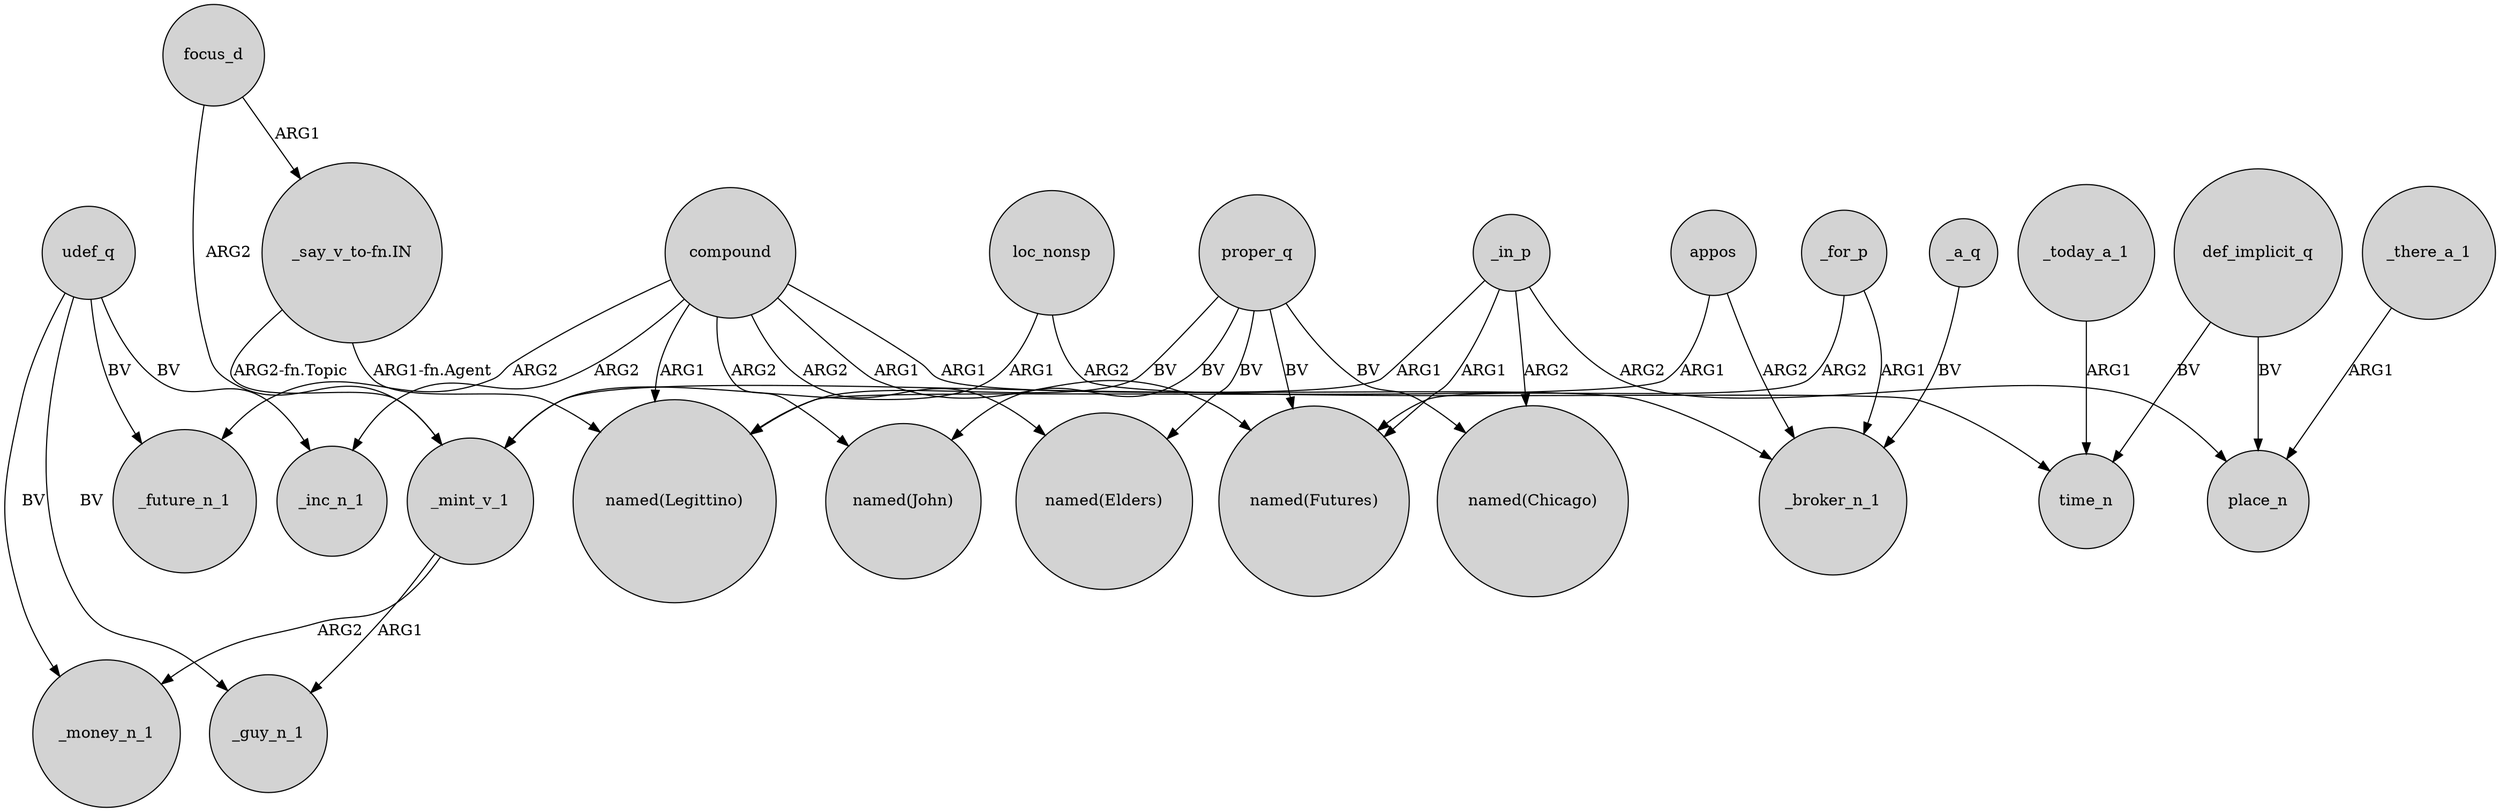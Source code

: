 digraph {
	node [shape=circle style=filled]
	compound -> "named(John)" [label=ARG2]
	udef_q -> _money_n_1 [label=BV]
	udef_q -> _inc_n_1 [label=BV]
	_today_a_1 -> time_n [label=ARG1]
	"_say_v_to-fn.IN" -> "named(Legittino)" [label="ARG1-fn.Agent"]
	proper_q -> "named(Futures)" [label=BV]
	udef_q -> _guy_n_1 [label=BV]
	loc_nonsp -> _mint_v_1 [label=ARG1]
	_in_p -> "named(Futures)" [label=ARG1]
	proper_q -> "named(Legittino)" [label=BV]
	compound -> "named(Elders)" [label=ARG2]
	"_say_v_to-fn.IN" -> _mint_v_1 [label="ARG2-fn.Topic"]
	_in_p -> place_n [label=ARG2]
	_for_p -> _broker_n_1 [label=ARG1]
	def_implicit_q -> place_n [label=BV]
	compound -> _future_n_1 [label=ARG2]
	focus_d -> "_say_v_to-fn.IN" [label=ARG1]
	loc_nonsp -> time_n [label=ARG2]
	_mint_v_1 -> _money_n_1 [label=ARG2]
	_in_p -> "named(Chicago)" [label=ARG2]
	_in_p -> _mint_v_1 [label=ARG1]
	compound -> _broker_n_1 [label=ARG1]
	appos -> "named(Legittino)" [label=ARG1]
	_mint_v_1 -> _guy_n_1 [label=ARG1]
	compound -> "named(Legittino)" [label=ARG1]
	udef_q -> _future_n_1 [label=BV]
	focus_d -> _mint_v_1 [label=ARG2]
	appos -> _broker_n_1 [label=ARG2]
	compound -> "named(Futures)" [label=ARG1]
	_a_q -> _broker_n_1 [label=BV]
	proper_q -> "named(John)" [label=BV]
	_for_p -> "named(Futures)" [label=ARG2]
	proper_q -> "named(Elders)" [label=BV]
	compound -> _inc_n_1 [label=ARG2]
	_there_a_1 -> place_n [label=ARG1]
	proper_q -> "named(Chicago)" [label=BV]
	def_implicit_q -> time_n [label=BV]
}
